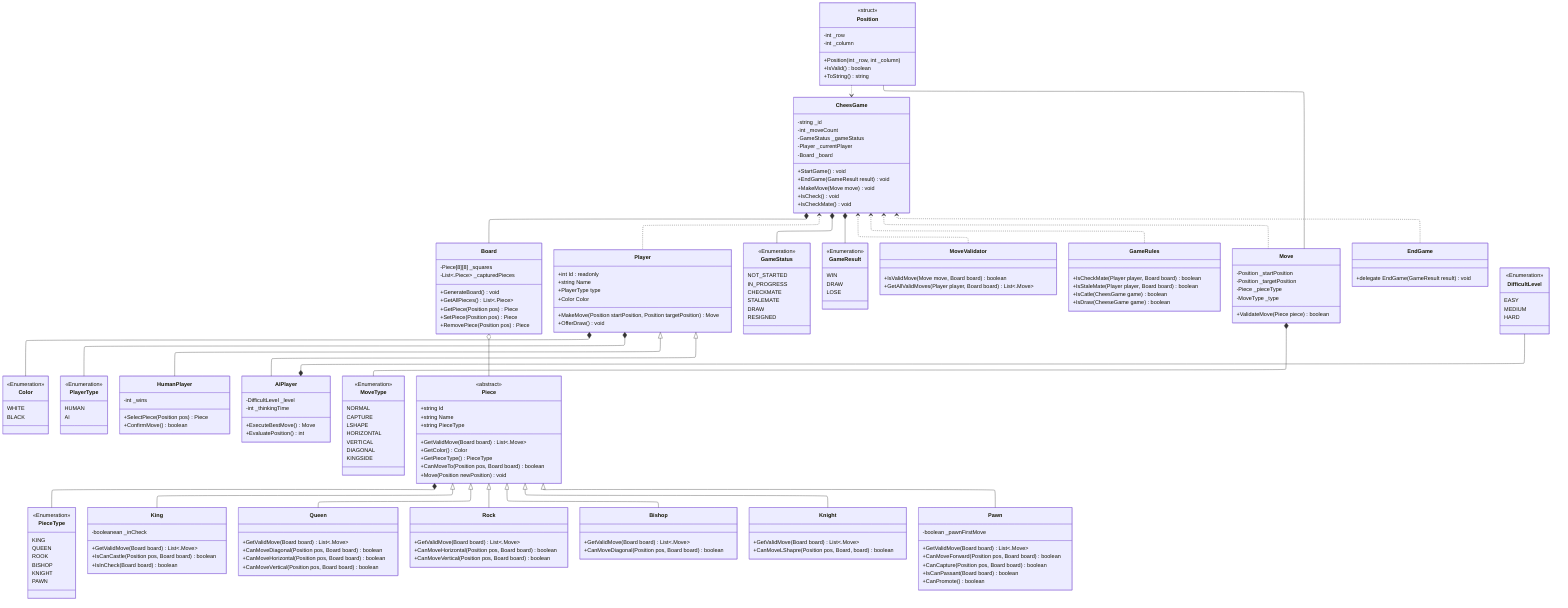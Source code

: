 ---
config:
  layout: elk
---
classDiagram
    CheesGame *-- Board
    CheesGame <.. Player
    CheesGame *-- GameStatus
    CheesGame *-- GameResult
    CheesGame <.. MoveValidator
    CheesGame <.. GameRules
    CheesGame <.. Move
    CheesGame <.. EndGame
    Player *-- Color
    Player *-- PlayerType
    Player <|-- HumanPlayer
    Player <|-- AIPlayer
    DifficultLevel --* AIPlayer
    Position -- Move
    Position ..> CheesGame
    Move *-- MoveType
    Board o-- Piece
    Piece *-- PieceType
    Piece <|-- King
    Piece <|-- Queen
    Piece <|-- Rock
    Piece <|-- Bishop
    Piece <|-- Knight
    Piece <|-- Pawn
    class CheesGame {
      -string _id
      -int _moveCount
      -GameStatus _gameStatus
      -Player _currentPlayer
      -Board _board
      +StartGame() void
      +EndGame(GameResult result) void
      +MakeMove(Move move) void
      +IsCheck() void
      +IsCheckMate() void
    }
    class EndGame {
      +delegate EndGame(GameResult result) void
    }
    class Player {
      +int Id : readonly
      +string Name
      +PlayerType type
      +Color Color
      +MakeMove(Position startPosition, Position targetPosition) Move
      +OfferDraw() void
    }
    class HumanPlayer {
      -int _wins
      +SelectPiece(Position pos) Piece
      +ConfirmMove() boolean
    }
    class AIPlayer {
      -DifficultLevel _level
      -int _thinkingTime
      +ExecuteBestMove() Move
      +EvaluatePosition() int
    }
    class Board {
      -Piece[8][8] _squares
      -List~.Piece~ _capturedPieces
      +GenerateBoard() void
      +GetAllPieces() List~.Piece~
      +GetPiece(Position pos) Piece
      +SetPiece(Position pos) Piece
      +RemovePiece(Position pos) Piece
    }
    class Piece {
      <<abstract>>
      +string Id
      +string Name
      +string PieceType
      +GetValidMove(Board board) List~.Move~
      +GetColor() Color
      +GetPieceType() PieceType
      +CanMoveTo(Position pos, Board board) boolean
      +Move(Position newPosition) void
    }
    class King {
      -booleanean _inCheck
      +GetValidMove(Board board) List~.Move~
      +IsCanCastle(Position pos, Board board) boolean
      +IsInCheck(Board board) boolean
    }
    class Queen {
      +GetValidMove(Board board) List~.Move~
      +CanMoveDiagonal(Position pos, Board board) boolean
      +CanMoveHorizontal(Position pos, Board board) boolean
      +CanMoveVertical(Position pos, Board board) boolean
    }
    class Rock {
      +GetValidMove(Board board) List~.Move~
      +CanMoveHorizontal(Position pos, Board board) boolean
      +CanMoveVertical(Position pos, Board board) boolean
    }
    class Bishop {
      +GetValidMove(Board board) List~.Move~
      +CanMoveDiagonal(Position pos, Board board) boolean
    }
    class Knight {
      +GetValidMove(Board board) List~.Move~
      +CanMoveLShapre(Position pos, Board, board) boolean
    }
    class Pawn {
      -boolean _pawnFirstMove
      +GetValidMove(Board board) List~.Move~
      +CanMoveForward(Position pos, Board board) boolean
      +CanCapture(Position pos, Board board) boolean
      +IsCanPassant(Board board) boolean
      +CanPromote() boolean
    }
    class Position {
      <<struct>>
      -int _row
      -int _column
      +Position(int _row, int _column)
      +IsValid() boolean
      +ToString() string
    }
    class Move {
      -Position _startPosition
      -Position _targetPosition
      -Piece _pieceType
      -MoveType _type
      +ValidateMove(Piece piece) boolean
    }
    class MoveValidator {
      +IsValidMove(Move move, Board board) boolean
      +GetAllValidMoves(Player player, Board board) List~.Move~
    }
    class GameRules {
      +IsCheckMate(Player player, Board board) boolean
      +IsStaleMate(Player player, Board board) boolean
      +IsCatle(CheesGame game) boolean
      +IsDraw(CheeseGame game) boolean
    }
    class Color {
      <<Enumeration>>
      WHITE
      BLACK
    }
    class GameStatus {
      <<Enumeration>>
      NOT_STARTED
      IN_PROGRESS
      CHECKMATE
      STALEMATE
      DRAW
      RESIGNED
    }
    class GameResult {
      <<Enumeration>>
      WIN
      DRAW
      LOSE
    }
    class PlayerType {
      <<Enumeration>>
      HUMAN
      AI
    }
    class DifficultLevel {
      <<Enumeration>>
      EASY
      MEDIUM
      HARD
    }
    class MoveType {
      <<Enumeration>>
      NORMAL
      CAPTURE
      LSHAPE
      HORIZONTAL
      VERTICAL
      DIAGONAL
      KINGSIDE
    }
    class PieceType {
      <<Enumeration>>
      KING
      QUEEN
      ROOK
      BISHOP
      KNIGHT
      PAWN
    }
